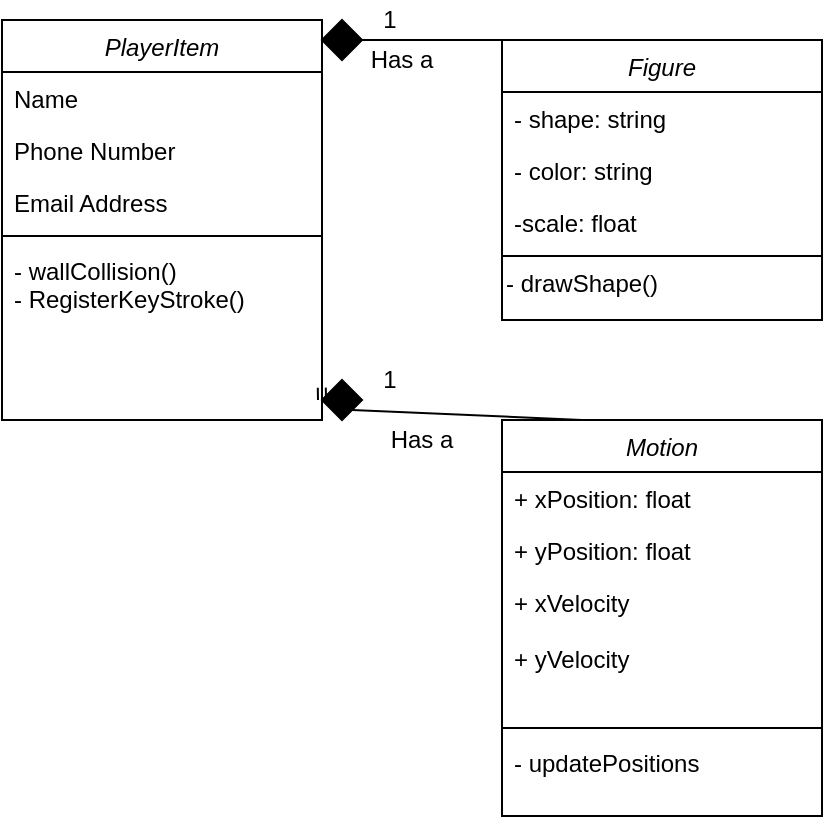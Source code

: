 <mxfile version="14.3.2" type="device"><diagram id="C5RBs43oDa-KdzZeNtuy" name="Page-1"><mxGraphModel dx="1038" dy="580" grid="1" gridSize="10" guides="1" tooltips="1" connect="1" arrows="1" fold="1" page="1" pageScale="1" pageWidth="827" pageHeight="1169" math="0" shadow="0"><root><mxCell id="WIyWlLk6GJQsqaUBKTNV-0"/><mxCell id="WIyWlLk6GJQsqaUBKTNV-1" parent="WIyWlLk6GJQsqaUBKTNV-0"/><mxCell id="zkfFHV4jXpPFQw0GAbJ--0" value="PlayerItem" style="swimlane;fontStyle=2;align=center;verticalAlign=top;childLayout=stackLayout;horizontal=1;startSize=26;horizontalStack=0;resizeParent=1;resizeLast=0;collapsible=1;marginBottom=0;rounded=0;shadow=0;strokeWidth=1;" parent="WIyWlLk6GJQsqaUBKTNV-1" vertex="1"><mxGeometry x="10" y="10" width="160" height="200" as="geometry"><mxRectangle x="230" y="140" width="160" height="26" as="alternateBounds"/></mxGeometry></mxCell><mxCell id="zkfFHV4jXpPFQw0GAbJ--1" value="Name" style="text;align=left;verticalAlign=top;spacingLeft=4;spacingRight=4;overflow=hidden;rotatable=0;points=[[0,0.5],[1,0.5]];portConstraint=eastwest;" parent="zkfFHV4jXpPFQw0GAbJ--0" vertex="1"><mxGeometry y="26" width="160" height="26" as="geometry"/></mxCell><mxCell id="zkfFHV4jXpPFQw0GAbJ--2" value="Phone Number" style="text;align=left;verticalAlign=top;spacingLeft=4;spacingRight=4;overflow=hidden;rotatable=0;points=[[0,0.5],[1,0.5]];portConstraint=eastwest;rounded=0;shadow=0;html=0;" parent="zkfFHV4jXpPFQw0GAbJ--0" vertex="1"><mxGeometry y="52" width="160" height="26" as="geometry"/></mxCell><mxCell id="zkfFHV4jXpPFQw0GAbJ--3" value="Email Address" style="text;align=left;verticalAlign=top;spacingLeft=4;spacingRight=4;overflow=hidden;rotatable=0;points=[[0,0.5],[1,0.5]];portConstraint=eastwest;rounded=0;shadow=0;html=0;" parent="zkfFHV4jXpPFQw0GAbJ--0" vertex="1"><mxGeometry y="78" width="160" height="26" as="geometry"/></mxCell><mxCell id="zkfFHV4jXpPFQw0GAbJ--4" value="" style="line;html=1;strokeWidth=1;align=left;verticalAlign=middle;spacingTop=-1;spacingLeft=3;spacingRight=3;rotatable=0;labelPosition=right;points=[];portConstraint=eastwest;" parent="zkfFHV4jXpPFQw0GAbJ--0" vertex="1"><mxGeometry y="104" width="160" height="8" as="geometry"/></mxCell><mxCell id="zkfFHV4jXpPFQw0GAbJ--5" value="- wallCollision()&#10;- RegisterKeyStroke()" style="text;align=left;verticalAlign=top;spacingLeft=4;spacingRight=4;overflow=hidden;rotatable=0;points=[[0,0.5],[1,0.5]];portConstraint=eastwest;" parent="zkfFHV4jXpPFQw0GAbJ--0" vertex="1"><mxGeometry y="112" width="160" height="38" as="geometry"/></mxCell><mxCell id="JYpPGk7aO8xghT7dZynZ-8" value="Figure" style="swimlane;fontStyle=2;align=center;verticalAlign=top;childLayout=stackLayout;horizontal=1;startSize=26;horizontalStack=0;resizeParent=1;resizeLast=0;collapsible=1;marginBottom=0;rounded=0;shadow=0;strokeWidth=1;" vertex="1" parent="WIyWlLk6GJQsqaUBKTNV-1"><mxGeometry x="260" y="20" width="160" height="140" as="geometry"><mxRectangle x="230" y="140" width="160" height="26" as="alternateBounds"/></mxGeometry></mxCell><mxCell id="JYpPGk7aO8xghT7dZynZ-9" value="- shape: string" style="text;align=left;verticalAlign=top;spacingLeft=4;spacingRight=4;overflow=hidden;rotatable=0;points=[[0,0.5],[1,0.5]];portConstraint=eastwest;" vertex="1" parent="JYpPGk7aO8xghT7dZynZ-8"><mxGeometry y="26" width="160" height="26" as="geometry"/></mxCell><mxCell id="JYpPGk7aO8xghT7dZynZ-10" value="- color: string" style="text;align=left;verticalAlign=top;spacingLeft=4;spacingRight=4;overflow=hidden;rotatable=0;points=[[0,0.5],[1,0.5]];portConstraint=eastwest;rounded=0;shadow=0;html=0;" vertex="1" parent="JYpPGk7aO8xghT7dZynZ-8"><mxGeometry y="52" width="160" height="26" as="geometry"/></mxCell><mxCell id="JYpPGk7aO8xghT7dZynZ-11" value="-scale: float" style="text;align=left;verticalAlign=top;spacingLeft=4;spacingRight=4;overflow=hidden;rotatable=0;points=[[0,0.5],[1,0.5]];portConstraint=eastwest;rounded=0;shadow=0;html=0;" vertex="1" parent="JYpPGk7aO8xghT7dZynZ-8"><mxGeometry y="78" width="160" height="26" as="geometry"/></mxCell><mxCell id="JYpPGk7aO8xghT7dZynZ-12" value="" style="line;html=1;strokeWidth=1;align=left;verticalAlign=middle;spacingTop=-1;spacingLeft=3;spacingRight=3;rotatable=0;labelPosition=right;points=[];portConstraint=eastwest;" vertex="1" parent="JYpPGk7aO8xghT7dZynZ-8"><mxGeometry y="104" width="160" height="8" as="geometry"/></mxCell><mxCell id="JYpPGk7aO8xghT7dZynZ-43" value="- drawShape()" style="text;html=1;align=left;verticalAlign=middle;resizable=0;points=[];autosize=1;" vertex="1" parent="JYpPGk7aO8xghT7dZynZ-8"><mxGeometry y="112" width="160" height="20" as="geometry"/></mxCell><mxCell id="JYpPGk7aO8xghT7dZynZ-14" value="Motion" style="swimlane;fontStyle=2;align=center;verticalAlign=top;childLayout=stackLayout;horizontal=1;startSize=26;horizontalStack=0;resizeParent=1;resizeLast=0;collapsible=1;marginBottom=0;rounded=0;shadow=0;strokeWidth=1;" vertex="1" parent="WIyWlLk6GJQsqaUBKTNV-1"><mxGeometry x="260" y="210" width="160" height="198" as="geometry"><mxRectangle x="230" y="140" width="160" height="26" as="alternateBounds"/></mxGeometry></mxCell><mxCell id="JYpPGk7aO8xghT7dZynZ-15" value="+ xPosition: float" style="text;align=left;verticalAlign=top;spacingLeft=4;spacingRight=4;overflow=hidden;rotatable=0;points=[[0,0.5],[1,0.5]];portConstraint=eastwest;" vertex="1" parent="JYpPGk7aO8xghT7dZynZ-14"><mxGeometry y="26" width="160" height="26" as="geometry"/></mxCell><mxCell id="JYpPGk7aO8xghT7dZynZ-16" value="+ yPosition: float" style="text;align=left;verticalAlign=top;spacingLeft=4;spacingRight=4;overflow=hidden;rotatable=0;points=[[0,0.5],[1,0.5]];portConstraint=eastwest;rounded=0;shadow=0;html=0;" vertex="1" parent="JYpPGk7aO8xghT7dZynZ-14"><mxGeometry y="52" width="160" height="26" as="geometry"/></mxCell><mxCell id="JYpPGk7aO8xghT7dZynZ-17" value="+ xVelocity&#10;&#10;+ yVelocity" style="text;align=left;verticalAlign=top;spacingLeft=4;spacingRight=4;overflow=hidden;rotatable=0;points=[[0,0.5],[1,0.5]];portConstraint=eastwest;rounded=0;shadow=0;html=0;" vertex="1" parent="JYpPGk7aO8xghT7dZynZ-14"><mxGeometry y="78" width="160" height="72" as="geometry"/></mxCell><mxCell id="JYpPGk7aO8xghT7dZynZ-18" value="" style="line;html=1;strokeWidth=1;align=left;verticalAlign=middle;spacingTop=-1;spacingLeft=3;spacingRight=3;rotatable=0;labelPosition=right;points=[];portConstraint=eastwest;" vertex="1" parent="JYpPGk7aO8xghT7dZynZ-14"><mxGeometry y="150" width="160" height="8" as="geometry"/></mxCell><mxCell id="JYpPGk7aO8xghT7dZynZ-19" value="- updatePositions&#10;" style="text;align=left;verticalAlign=top;spacingLeft=4;spacingRight=4;overflow=hidden;rotatable=0;points=[[0,0.5],[1,0.5]];portConstraint=eastwest;" vertex="1" parent="JYpPGk7aO8xghT7dZynZ-14"><mxGeometry y="158" width="160" height="40" as="geometry"/></mxCell><mxCell id="JYpPGk7aO8xghT7dZynZ-24" value="" style="rhombus;whiteSpace=wrap;html=1;fillColor=#000000;" vertex="1" parent="WIyWlLk6GJQsqaUBKTNV-1"><mxGeometry x="170" y="190" width="20" height="20" as="geometry"/></mxCell><mxCell id="JYpPGk7aO8xghT7dZynZ-25" value="" style="shape=link;html=1;entryX=-0.005;entryY=0.192;entryDx=0;entryDy=0;entryPerimeter=0;" edge="1" parent="WIyWlLk6GJQsqaUBKTNV-1" target="JYpPGk7aO8xghT7dZynZ-24"><mxGeometry width="100" relative="1" as="geometry"><mxPoint x="170" y="200" as="sourcePoint"/><mxPoint x="259.2" y="230.992" as="targetPoint"/></mxGeometry></mxCell><mxCell id="JYpPGk7aO8xghT7dZynZ-27" value="" style="rhombus;whiteSpace=wrap;html=1;fillColor=#000000;" vertex="1" parent="WIyWlLk6GJQsqaUBKTNV-1"><mxGeometry x="170" y="10" width="20" height="20" as="geometry"/></mxCell><mxCell id="JYpPGk7aO8xghT7dZynZ-39" value="" style="endArrow=none;html=1;" edge="1" parent="WIyWlLk6GJQsqaUBKTNV-1"><mxGeometry width="50" height="50" relative="1" as="geometry"><mxPoint x="190" y="20" as="sourcePoint"/><mxPoint x="280" y="20" as="targetPoint"/></mxGeometry></mxCell><mxCell id="JYpPGk7aO8xghT7dZynZ-40" value="" style="endArrow=none;html=1;entryX=0.25;entryY=0;entryDx=0;entryDy=0;exitX=1;exitY=1;exitDx=0;exitDy=0;" edge="1" parent="WIyWlLk6GJQsqaUBKTNV-1" source="JYpPGk7aO8xghT7dZynZ-24" target="JYpPGk7aO8xghT7dZynZ-14"><mxGeometry width="50" height="50" relative="1" as="geometry"><mxPoint x="200" y="220" as="sourcePoint"/><mxPoint x="250" y="170" as="targetPoint"/></mxGeometry></mxCell><mxCell id="JYpPGk7aO8xghT7dZynZ-41" value="1" style="text;html=1;strokeColor=none;fillColor=none;align=center;verticalAlign=middle;whiteSpace=wrap;rounded=0;" vertex="1" parent="WIyWlLk6GJQsqaUBKTNV-1"><mxGeometry x="184" width="40" height="20" as="geometry"/></mxCell><mxCell id="JYpPGk7aO8xghT7dZynZ-42" value="1" style="text;html=1;strokeColor=none;fillColor=none;align=center;verticalAlign=middle;whiteSpace=wrap;rounded=0;" vertex="1" parent="WIyWlLk6GJQsqaUBKTNV-1"><mxGeometry x="184" y="180" width="40" height="20" as="geometry"/></mxCell><mxCell id="JYpPGk7aO8xghT7dZynZ-44" value="Has a" style="text;html=1;strokeColor=none;fillColor=none;align=center;verticalAlign=middle;whiteSpace=wrap;rounded=0;" vertex="1" parent="WIyWlLk6GJQsqaUBKTNV-1"><mxGeometry x="200" y="210" width="40" height="20" as="geometry"/></mxCell><mxCell id="JYpPGk7aO8xghT7dZynZ-46" value="Has a" style="text;html=1;strokeColor=none;fillColor=none;align=center;verticalAlign=middle;whiteSpace=wrap;rounded=0;" vertex="1" parent="WIyWlLk6GJQsqaUBKTNV-1"><mxGeometry x="190" y="20" width="40" height="20" as="geometry"/></mxCell></root></mxGraphModel></diagram></mxfile>